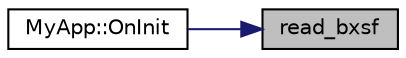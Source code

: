 digraph "read_bxsf"
{
 // LATEX_PDF_SIZE
  edge [fontname="Helvetica",fontsize="10",labelfontname="Helvetica",labelfontsize="10"];
  node [fontname="Helvetica",fontsize="10",shape=record];
  rankdir="RL";
  Node1 [label="read_bxsf",height=0.2,width=0.4,color="black", fillcolor="grey75", style="filled", fontcolor="black",tooltip=" "];
  Node1 -> Node2 [dir="back",color="midnightblue",fontsize="10",style="solid",fontname="Helvetica"];
  Node2 [label="MyApp::OnInit",height=0.2,width=0.4,color="black", fillcolor="white", style="filled",URL="$class_my_app.html#a79fa75d1155f0e85e20f2869538296d6",tooltip="Main routine of FermiSurfer."];
}
